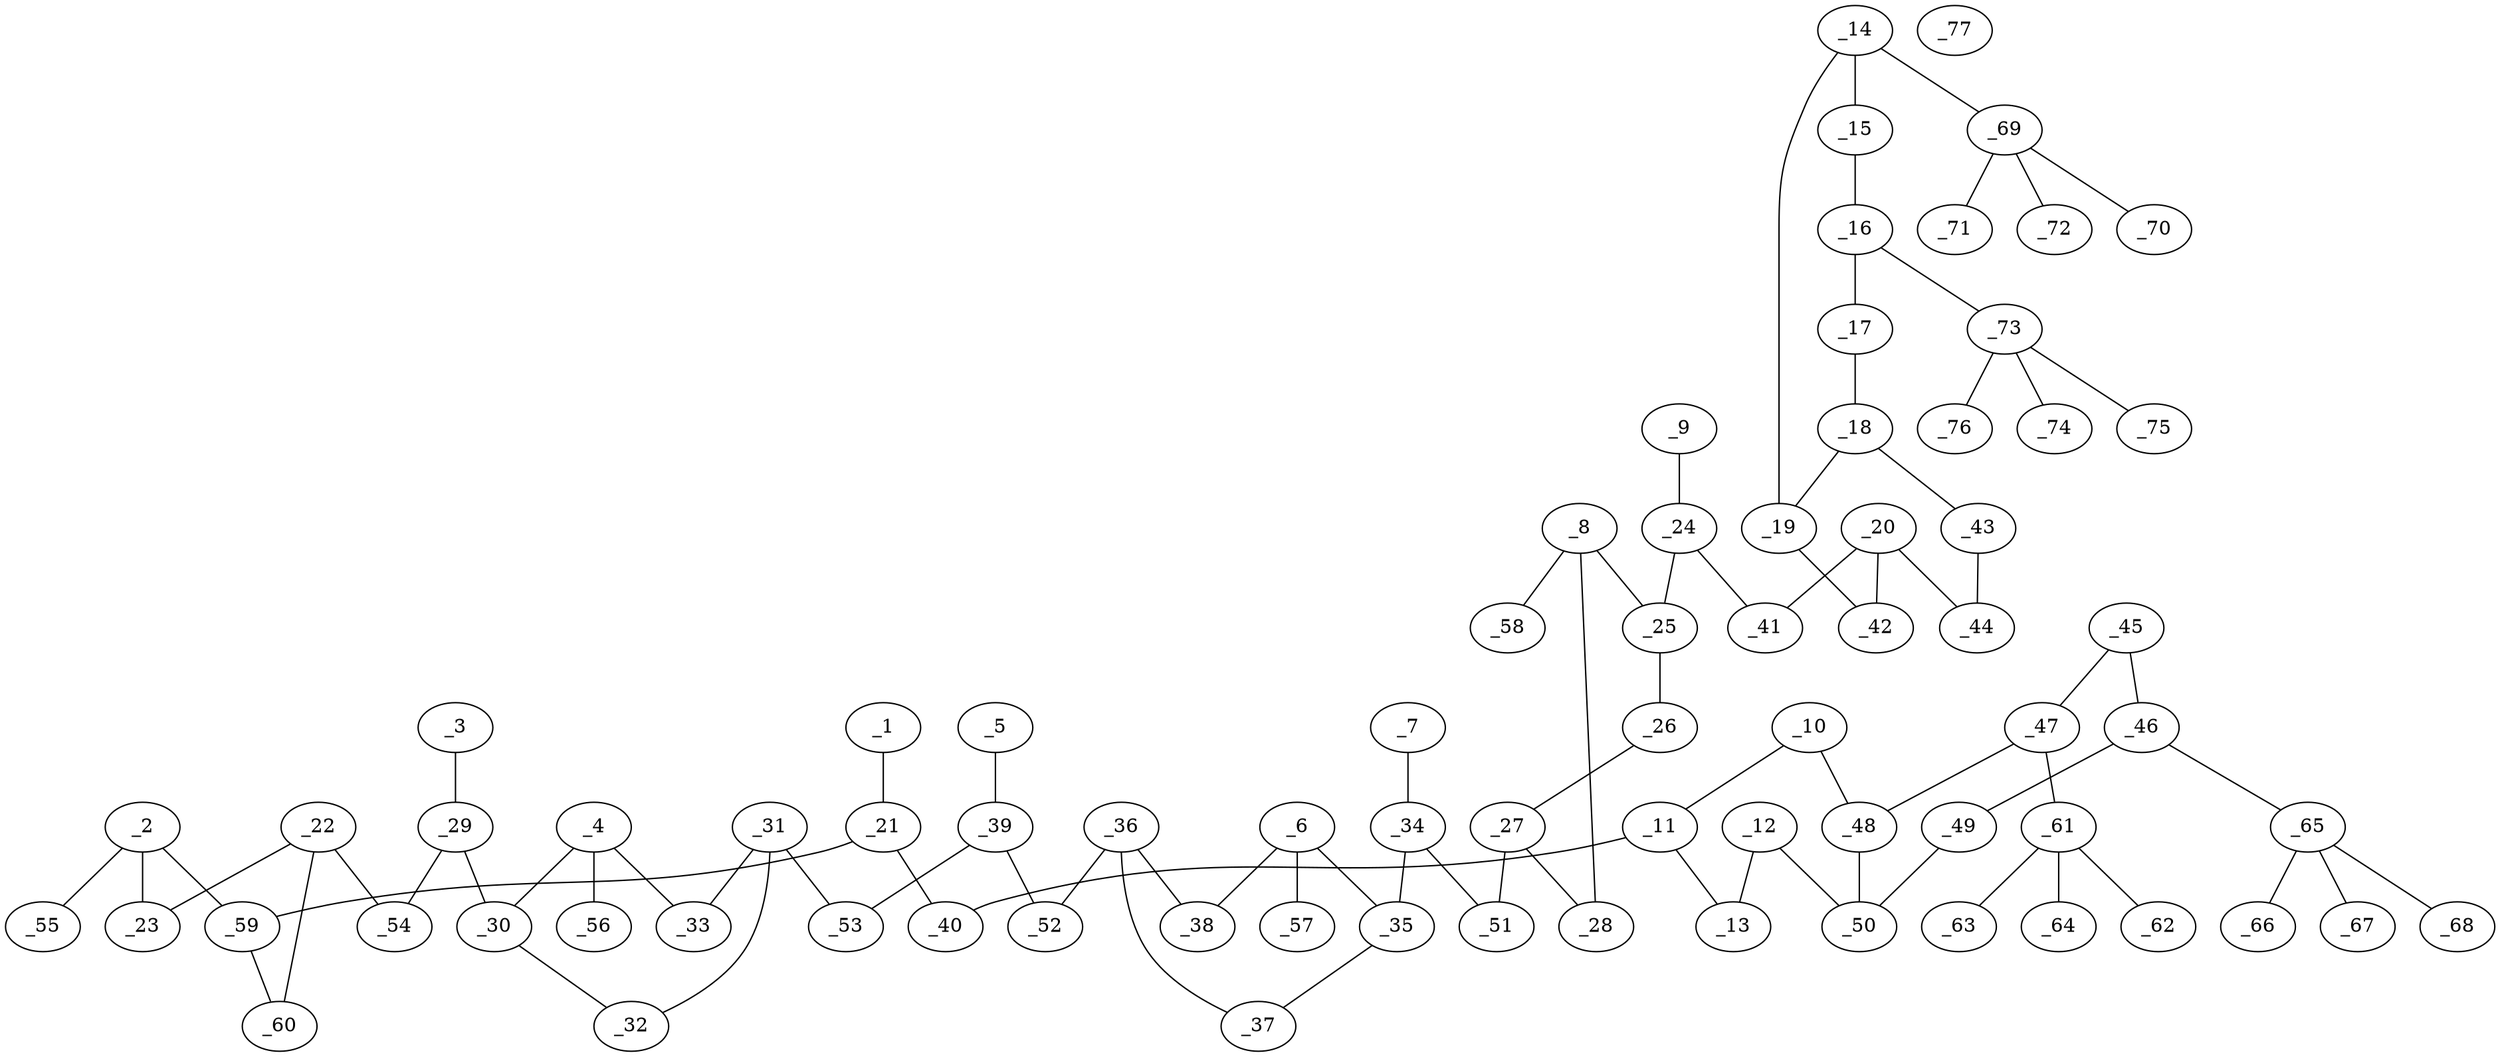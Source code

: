 graph molid668536 {
	_1	 [charge=0,
		chem=2,
		symbol="O  ",
		x="23.8399",
		y="-0.4649"];
	_21	 [charge=0,
		chem=1,
		symbol="C  ",
		x="23.8399",
		y="-1.4649"];
	_1 -- _21	 [valence=2];
	_2	 [charge=0,
		chem=4,
		symbol="N  ",
		x="22.8693",
		y="-2.9594"];
	_23	 [charge=0,
		chem=4,
		symbol="N  ",
		x="21.8912",
		y="-3.1673"];
	_2 -- _23	 [valence=1];
	_55	 [charge=0,
		chem=1,
		symbol="C  ",
		x="23.6125",
		y="-3.6285"];
	_2 -- _55	 [valence=1];
	_59	 [charge=0,
		chem=1,
		symbol="C  ",
		x="22.9738",
		y="-1.9649"];
	_2 -- _59	 [valence=1];
	_3	 [charge=0,
		chem=2,
		symbol="O  ",
		x="20.2156",
		y="-3.9193"];
	_29	 [charge=0,
		chem=1,
		symbol="C  ",
		x="19.8089",
		y="-3.0058"];
	_3 -- _29	 [valence=2];
	_4	 [charge=0,
		chem=4,
		symbol="N  ",
		x="18.3143",
		y="-2.0352"];
	_30	 [charge=0,
		chem=1,
		symbol="C  ",
		x="18.8143",
		y="-2.9012"];
	_4 -- _30	 [valence=1];
	_33	 [charge=0,
		chem=4,
		symbol="N  ",
		x="17.3362",
		y="-2.2431"];
	_4 -- _33	 [valence=1];
	_56	 [charge=0,
		chem=1,
		symbol="C  ",
		x="18.7211",
		y="-1.1217"];
	_4 -- _56	 [valence=1];
	_5	 [charge=0,
		chem=2,
		symbol="O  ",
		x="15.4996",
		y="-2.2376"];
	_39	 [charge=0,
		chem=1,
		symbol="C  ",
		x="15.4996",
		y="-3.2376"];
	_5 -- _39	 [valence=2];
	_6	 [charge=0,
		chem=4,
		symbol="N  ",
		x="12.1849",
		y="-2.9012"];
	_35	 [charge=0,
		chem=1,
		symbol="C  ",
		x="12.6849",
		y="-2.0352"];
	_6 -- _35	 [valence=1];
	_38	 [charge=0,
		chem=4,
		symbol="N  ",
		x="12.854",
		y="-3.6444"];
	_6 -- _38	 [valence=1];
	_57	 [charge=0,
		chem=1,
		symbol="C  ",
		x="11.1904",
		y="-3.0057"];
	_6 -- _57	 [valence=1];
	_7	 [charge=0,
		chem=2,
		symbol="O  ",
		x="12.8659",
		y="-0.3126"];
	_34	 [charge=0,
		chem=1,
		symbol="C  ",
		x="12.2782",
		y="-1.1217"];
	_7 -- _34	 [valence=2];
	_8	 [charge=0,
		chem=4,
		symbol="N  ",
		x="10.7078",
		y="1.5056"];
	_25	 [charge=0,
		chem=1,
		symbol="C  ",
		x="9.7942",
		y="1.0989"];
	_8 -- _25	 [valence=1];
	_28	 [charge=0,
		chem=4,
		symbol="N  ",
		x="11.3769",
		y="0.7625"];
	_8 -- _28	 [valence=1];
	_58	 [charge=0,
		chem=1,
		symbol="C  ",
		x="10.9157",
		y="2.4837"];
	_8 -- _58	 [valence=1];
	_9	 [charge=0,
		chem=2,
		symbol="O  ",
		x="8.9282",
		y="2.5989"];
	_24	 [charge=0,
		chem=1,
		symbol="C  ",
		x="8.9282",
		y="1.5989"];
	_9 -- _24	 [valence=2];
	_10	 [charge=0,
		chem=1,
		symbol="C  ",
		x="26.4379",
		y="-1.9649"];
	_11	 [charge=0,
		chem=1,
		symbol="C  ",
		x="25.5719",
		y="-1.4649"];
	_10 -- _11	 [valence=2];
	_48	 [charge=0,
		chem=1,
		symbol="C  ",
		x="27.304",
		y="-1.4649"];
	_10 -- _48	 [valence=1];
	_13	 [charge=0,
		chem=1,
		symbol="C  ",
		x="25.5719",
		y="-0.4649"];
	_11 -- _13	 [valence=1];
	_40	 [charge=0,
		chem=4,
		symbol="N  ",
		x="24.7059",
		y="-1.9649"];
	_11 -- _40	 [valence=1];
	_12	 [charge=0,
		chem=1,
		symbol="C  ",
		x="26.438",
		y="0.0351"];
	_12 -- _13	 [valence=2];
	_50	 [charge=0,
		chem=1,
		symbol="C  ",
		x="27.304",
		y="-0.4649"];
	_12 -- _50	 [valence=1];
	_14	 [charge=0,
		chem=1,
		symbol="C  ",
		x="4.5981",
		y="1.0989"];
	_15	 [charge=0,
		chem=1,
		symbol="C  ",
		x="3.732",
		y="1.5989"];
	_14 -- _15	 [valence=2];
	_19	 [charge=0,
		chem=1,
		symbol="C  ",
		x="5.4641",
		y="1.5989"];
	_14 -- _19	 [valence=1];
	_69	 [charge=0,
		chem=5,
		symbol="S  ",
		x="4.5981",
		y="0.0989"];
	_14 -- _69	 [valence=1];
	_16	 [charge=0,
		chem=1,
		symbol="C  ",
		x="3.732",
		y="2.5989"];
	_15 -- _16	 [valence=1];
	_17	 [charge=0,
		chem=1,
		symbol="C  ",
		x="4.5981",
		y="3.0989"];
	_16 -- _17	 [valence=2];
	_73	 [charge=0,
		chem=5,
		symbol="S  ",
		x="2.866",
		y="3.0989"];
	_16 -- _73	 [valence=1];
	_18	 [charge=0,
		chem=1,
		symbol="C  ",
		x="5.4641",
		y="2.5989"];
	_17 -- _18	 [valence=1];
	_18 -- _19	 [valence=1];
	_43	 [charge=0,
		chem=1,
		symbol="C  ",
		x="6.3301",
		y="3.0989"];
	_18 -- _43	 [valence=2];
	_42	 [charge=0,
		chem=1,
		symbol="C  ",
		x="6.3301",
		y="1.0989"];
	_19 -- _42	 [valence=2];
	_20	 [charge=0,
		chem=1,
		symbol="C  ",
		x="7.1961",
		y="1.5989"];
	_41	 [charge=0,
		chem=4,
		symbol="N  ",
		x="8.0622",
		y="1.0989"];
	_20 -- _41	 [valence=1];
	_20 -- _42	 [valence=1];
	_44	 [charge=0,
		chem=1,
		symbol="C  ",
		x="7.1962",
		y="2.5989"];
	_20 -- _44	 [valence=2];
	_21 -- _40	 [valence=1];
	_21 -- _59	 [valence=1];
	_22	 [charge=0,
		chem=1,
		symbol="C  ",
		x="21.3912",
		y="-2.3013"];
	_22 -- _23	 [valence=2];
	_54	 [charge=0,
		chem=4,
		symbol="N  ",
		x="20.3966",
		y="-2.1968"];
	_22 -- _54	 [valence=1];
	_60	 [charge=0,
		chem=1,
		symbol="C  ",
		x="22.0603",
		y="-1.5582"];
	_22 -- _60	 [valence=1];
	_24 -- _25	 [valence=1];
	_24 -- _41	 [valence=1];
	_26	 [charge=0,
		chem=1,
		symbol="C  ",
		x="9.8987",
		y="0.1043"];
	_25 -- _26	 [valence=2];
	_27	 [charge=0,
		chem=1,
		symbol="C  ",
		x="10.8769",
		y="-0.1036"];
	_26 -- _27	 [valence=1];
	_27 -- _28	 [valence=2];
	_51	 [charge=0,
		chem=4,
		symbol="N  ",
		x="11.2836",
		y="-1.0171"];
	_27 -- _51	 [valence=1];
	_29 -- _30	 [valence=1];
	_29 -- _54	 [valence=1];
	_32	 [charge=0,
		chem=1,
		symbol="C  ",
		x="18.1452",
		y="-3.6444"];
	_30 -- _32	 [valence=2];
	_31	 [charge=0,
		chem=1,
		symbol="C  ",
		x="17.2317",
		y="-3.2376"];
	_31 -- _32	 [valence=1];
	_31 -- _33	 [valence=2];
	_53	 [charge=0,
		chem=4,
		symbol="N  ",
		x="16.3656",
		y="-3.7376"];
	_31 -- _53	 [valence=1];
	_34 -- _35	 [valence=1];
	_34 -- _51	 [valence=1];
	_37	 [charge=0,
		chem=1,
		symbol="C  ",
		x="13.663",
		y="-2.2431"];
	_35 -- _37	 [valence=2];
	_36	 [charge=0,
		chem=1,
		symbol="C  ",
		x="13.7676",
		y="-3.2376"];
	_36 -- _37	 [valence=1];
	_36 -- _38	 [valence=2];
	_52	 [charge=0,
		chem=4,
		symbol="N  ",
		x="14.6336",
		y="-3.7376"];
	_36 -- _52	 [valence=1];
	_39 -- _52	 [valence=1];
	_39 -- _53	 [valence=1];
	_43 -- _44	 [valence=1];
	_45	 [charge=0,
		chem=1,
		symbol="C  ",
		x="29.036",
		y="-1.4649"];
	_46	 [charge=0,
		chem=1,
		symbol="C  ",
		x="29.036",
		y="-0.4649"];
	_45 -- _46	 [valence=1];
	_47	 [charge=0,
		chem=1,
		symbol="C  ",
		x="28.17",
		y="-1.9649"];
	_45 -- _47	 [valence=2];
	_49	 [charge=0,
		chem=1,
		symbol="C  ",
		x="28.17",
		y="0.0351"];
	_46 -- _49	 [valence=2];
	_65	 [charge=0,
		chem=5,
		symbol="S  ",
		x="29.9021",
		y="0.0351"];
	_46 -- _65	 [valence=1];
	_47 -- _48	 [valence=1];
	_61	 [charge=0,
		chem=5,
		symbol="S  ",
		x="28.17",
		y="-2.9649"];
	_47 -- _61	 [valence=1];
	_48 -- _50	 [valence=2];
	_49 -- _50	 [valence=1];
	_59 -- _60	 [valence=2];
	_62	 [charge=0,
		chem=2,
		symbol="O  ",
		x="28.17",
		y="-3.9649"];
	_61 -- _62	 [valence=2];
	_63	 [charge=0,
		chem=2,
		symbol="O  ",
		x="27.17",
		y="-2.9649"];
	_61 -- _63	 [valence=2];
	_64	 [charge=0,
		chem=2,
		symbol="O  ",
		x="29.17",
		y="-2.9649"];
	_61 -- _64	 [valence=1];
	_66	 [charge=0,
		chem=2,
		symbol="O  ",
		x="30.7681",
		y="0.5351"];
	_65 -- _66	 [valence=2];
	_67	 [charge=0,
		chem=2,
		symbol="O  ",
		x="30.4021",
		y="-0.8309"];
	_65 -- _67	 [valence=2];
	_68	 [charge=0,
		chem=2,
		symbol="O  ",
		x="29.4021",
		y="0.9011"];
	_65 -- _68	 [valence=1];
	_70	 [charge=0,
		chem=2,
		symbol="O  ",
		x="4.5981",
		y="-0.9011"];
	_69 -- _70	 [valence=2];
	_71	 [charge=0,
		chem=2,
		symbol="O  ",
		x="5.5981",
		y="0.0989"];
	_69 -- _71	 [valence=2];
	_72	 [charge=0,
		chem=2,
		symbol="O  ",
		x="3.5981",
		y="0.0989"];
	_69 -- _72	 [valence=1];
	_74	 [charge=0,
		chem=2,
		symbol="O  ",
		x=2,
		y="3.5989"];
	_73 -- _74	 [valence=2];
	_75	 [charge=0,
		chem=2,
		symbol="O  ",
		x="2.366",
		y="2.2329"];
	_73 -- _75	 [valence=2];
	_76	 [charge=0,
		chem=2,
		symbol="O  ",
		x="3.366",
		y="3.9649"];
	_73 -- _76	 [valence=1];
	_77	 [charge=0,
		chem=39,
		symbol="K  ",
		x="32.7681",
		y=0];
}
